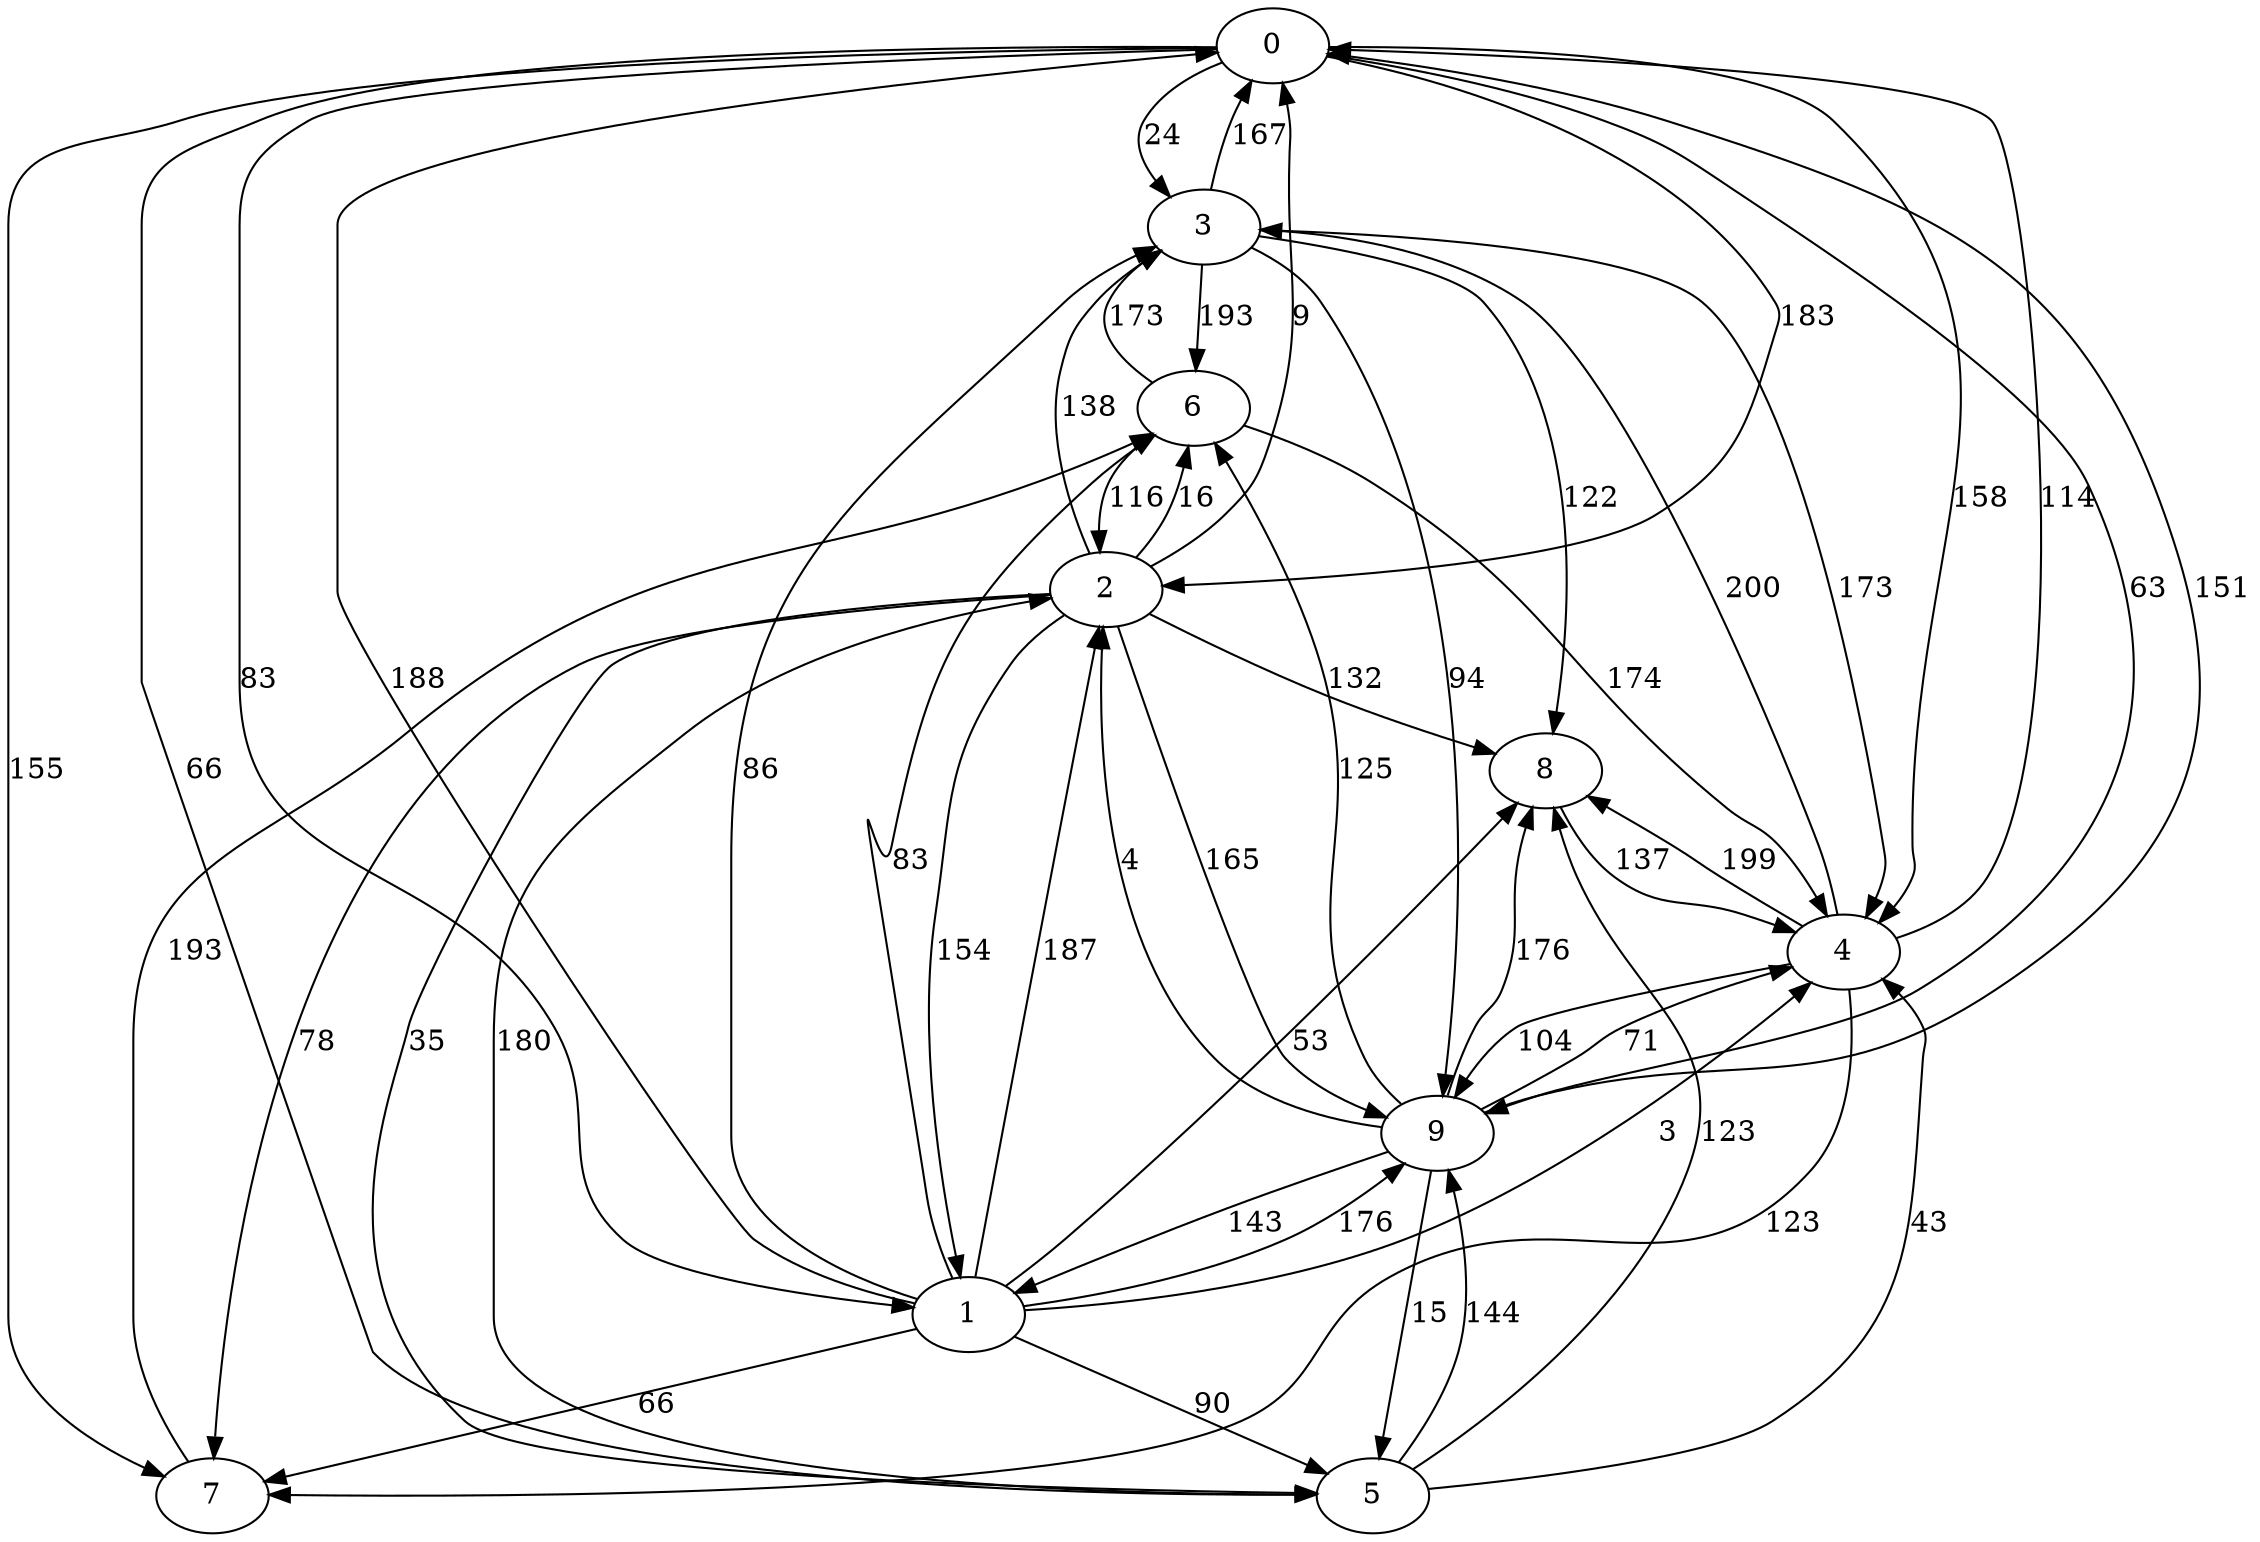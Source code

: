digraph {
	0 -> 3 [ label=24  ];
	3 -> 9 [ label=94  ];
	9 -> 1 [ label=143  ];
	1 -> 5 [ label=90  ];
	5 -> 8 [ label=123  ];
	8 -> 4 [ label=137  ];
	4 -> 7 [ label=123  ];
	7 -> 6 [ label=193  ];
	6 -> 2 [ label=116  ];
	2 -> 0 [ label=9  ];
	2 -> 1 [ label=154  ];
	9 -> 5 [ label=15  ];
	3 -> 4 [ label=173  ];
	1 -> 3 [ label=86  ];
	1 -> 9 [ label=176  ];
	2 -> 8 [ label=132  ];
	4 -> 8 [ label=199  ];
	3 -> 8 [ label=122  ];
	0 -> 2 [ label=183  ];
	6 -> 4 [ label=174  ];
	0 -> 5 [ label=66  ];
	1 -> 6 [ label=83  ];
	5 -> 9 [ label=144  ];
	4 -> 3 [ label=200  ];
	9 -> 2 [ label=4  ];
	0 -> 1 [ label=83  ];
	4 -> 9 [ label=104  ];
	5 -> 4 [ label=43  ];
	0 -> 9 [ label=63  ];
	4 -> 0 [ label=114  ];
	9 -> 8 [ label=176  ];
	2 -> 5 [ label=35  ];
	2 -> 6 [ label=16  ];
	6 -> 3 [ label=173  ];
	9 -> 4 [ label=71  ];
	3 -> 0 [ label=167  ];
	9 -> 6 [ label=125  ];
	3 -> 6 [ label=193  ];
	1 -> 2 [ label=187  ];
	0 -> 7 [ label=155  ];
	2 -> 7 [ label=78  ];
	0 -> 4 [ label=158  ];
	1 -> 7 [ label=66  ];
	9 -> 0 [ label=151  ];
	1 -> 8 [ label=53  ];
	2 -> 9 [ label=165  ];
	1 -> 0 [ label=188  ];
	2 -> 3 [ label=138  ];
	5 -> 2 [ label=180  ];
	1 -> 4 [ label=3  ];
}
